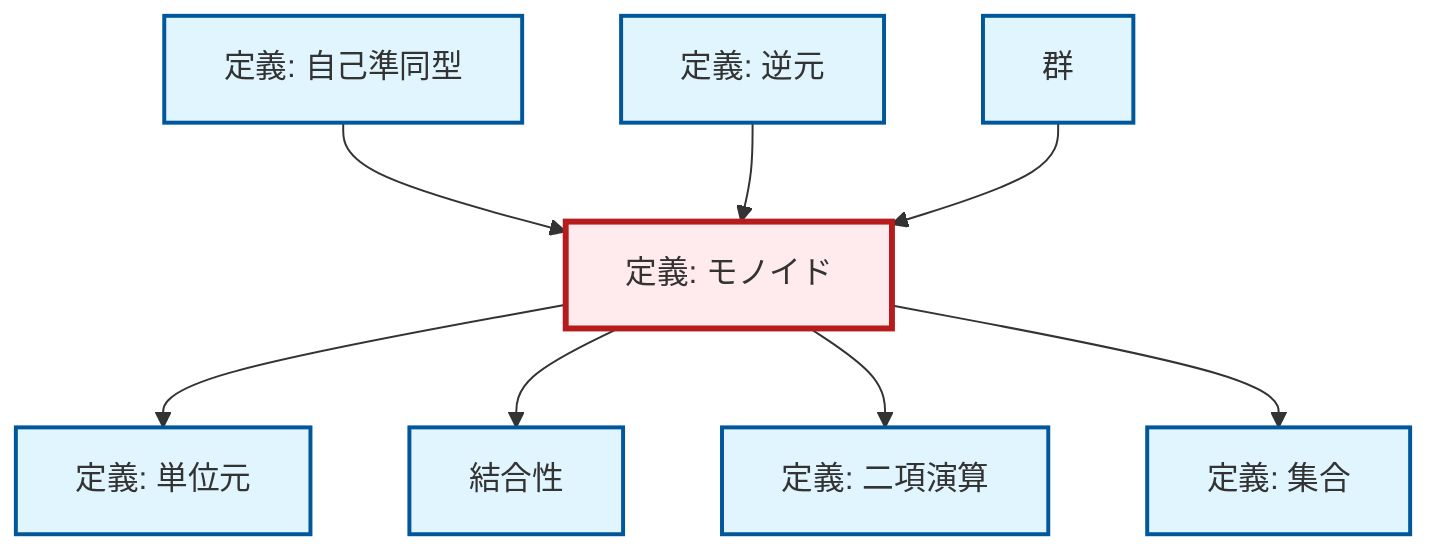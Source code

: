 graph TD
    classDef definition fill:#e1f5fe,stroke:#01579b,stroke-width:2px
    classDef theorem fill:#f3e5f5,stroke:#4a148c,stroke-width:2px
    classDef axiom fill:#fff3e0,stroke:#e65100,stroke-width:2px
    classDef example fill:#e8f5e9,stroke:#1b5e20,stroke-width:2px
    classDef current fill:#ffebee,stroke:#b71c1c,stroke-width:3px
    def-identity-element["定義: 単位元"]:::definition
    def-set["定義: 集合"]:::definition
    def-inverse-element["定義: 逆元"]:::definition
    def-monoid["定義: モノイド"]:::definition
    def-endomorphism["定義: 自己準同型"]:::definition
    def-binary-operation["定義: 二項演算"]:::definition
    def-group["群"]:::definition
    def-associativity["結合性"]:::definition
    def-endomorphism --> def-monoid
    def-monoid --> def-identity-element
    def-monoid --> def-associativity
    def-inverse-element --> def-monoid
    def-monoid --> def-binary-operation
    def-group --> def-monoid
    def-monoid --> def-set
    class def-monoid current